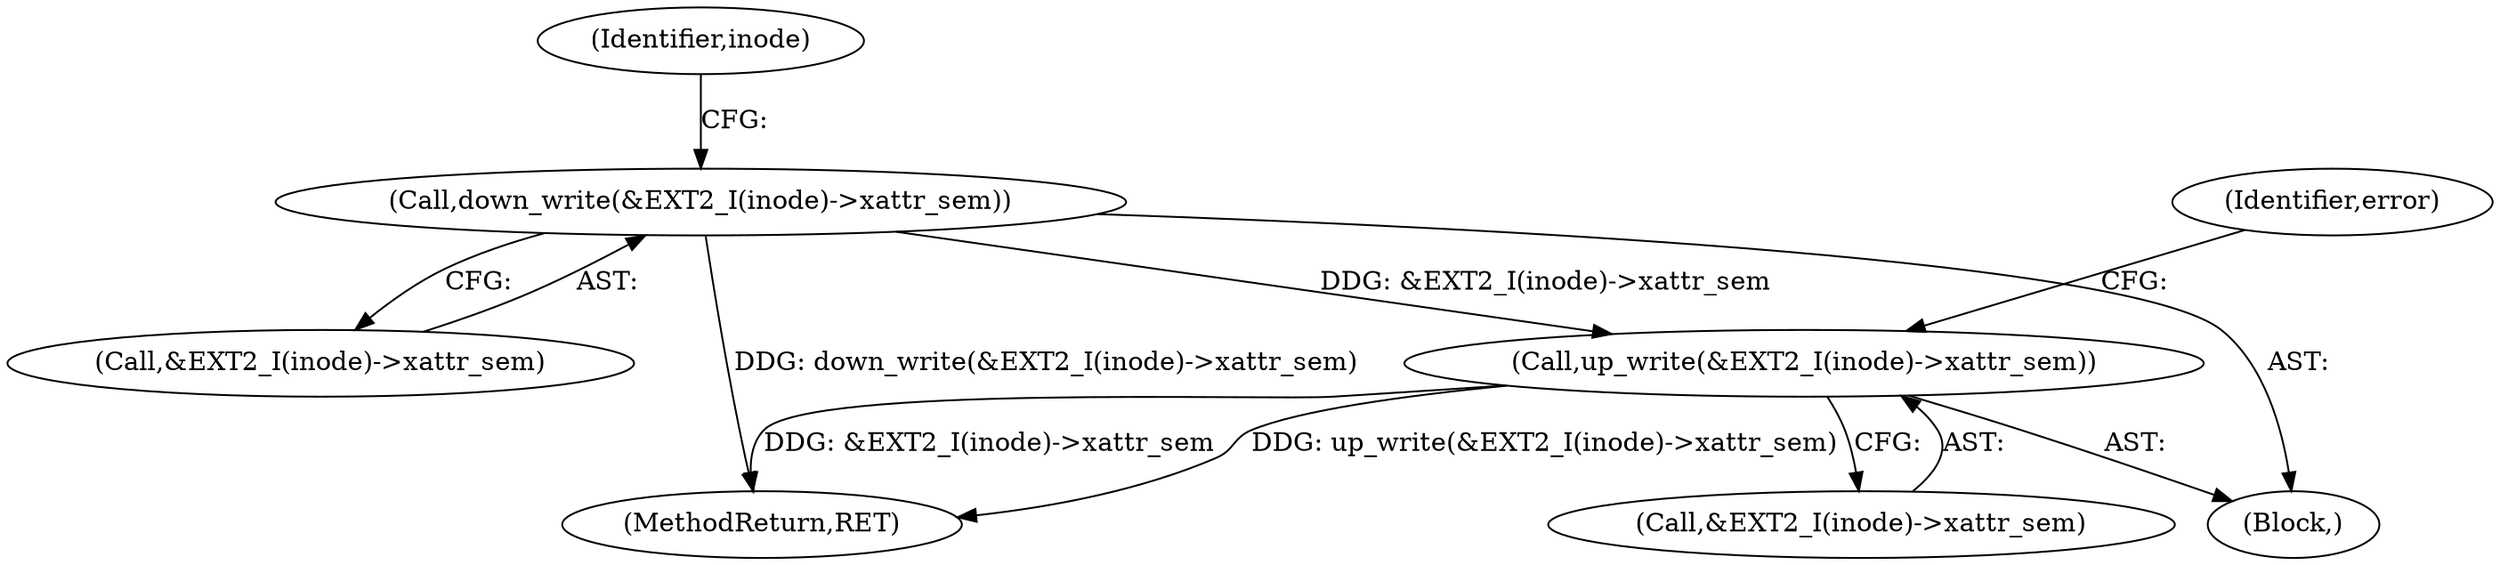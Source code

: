 digraph "0_linux_be0726d33cb8f411945884664924bed3cb8c70ee_10@API" {
"1001011" [label="(Call,up_write(&EXT2_I(inode)->xattr_sem))"];
"1000203" [label="(Call,down_write(&EXT2_I(inode)->xattr_sem))"];
"1000204" [label="(Call,&EXT2_I(inode)->xattr_sem)"];
"1001019" [label="(MethodReturn,RET)"];
"1001012" [label="(Call,&EXT2_I(inode)->xattr_sem)"];
"1001011" [label="(Call,up_write(&EXT2_I(inode)->xattr_sem))"];
"1000212" [label="(Identifier,inode)"];
"1000132" [label="(Block,)"];
"1000203" [label="(Call,down_write(&EXT2_I(inode)->xattr_sem))"];
"1001018" [label="(Identifier,error)"];
"1001011" -> "1000132"  [label="AST: "];
"1001011" -> "1001012"  [label="CFG: "];
"1001012" -> "1001011"  [label="AST: "];
"1001018" -> "1001011"  [label="CFG: "];
"1001011" -> "1001019"  [label="DDG: &EXT2_I(inode)->xattr_sem"];
"1001011" -> "1001019"  [label="DDG: up_write(&EXT2_I(inode)->xattr_sem)"];
"1000203" -> "1001011"  [label="DDG: &EXT2_I(inode)->xattr_sem"];
"1000203" -> "1000132"  [label="AST: "];
"1000203" -> "1000204"  [label="CFG: "];
"1000204" -> "1000203"  [label="AST: "];
"1000212" -> "1000203"  [label="CFG: "];
"1000203" -> "1001019"  [label="DDG: down_write(&EXT2_I(inode)->xattr_sem)"];
}
